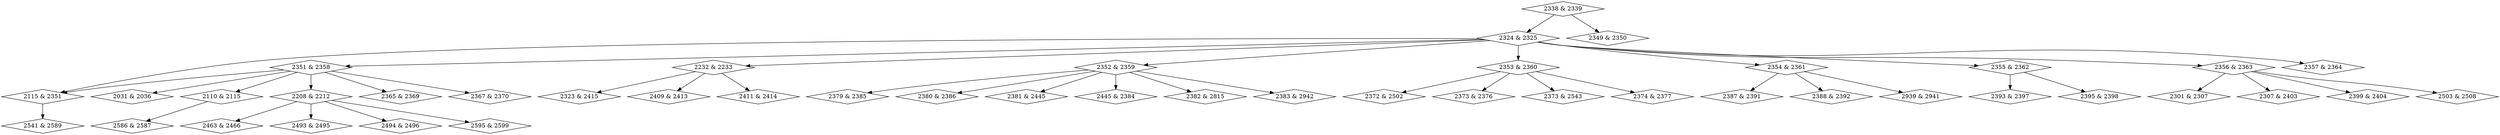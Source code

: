 digraph {
0 [label = "2031 & 2036", shape = diamond];
1 [label = "2110 & 2115", shape = diamond];
2 [label = "2115 & 2351", shape = diamond];
3 [label = "2351 & 2358", shape = diamond];
4 [label = "2208 & 2212", shape = diamond];
5 [label = "2232 & 2233", shape = diamond];
6 [label = "2301 & 2307", shape = diamond];
7 [label = "2307 & 2403", shape = diamond];
8 [label = "2323 & 2415", shape = diamond];
9 [label = "2324 & 2325", shape = diamond];
10 [label = "2338 & 2339", shape = diamond];
11 [label = "2349 & 2350", shape = diamond];
12 [label = "2352 & 2359", shape = diamond];
13 [label = "2353 & 2360", shape = diamond];
14 [label = "2354 & 2361", shape = diamond];
15 [label = "2355 & 2362", shape = diamond];
16 [label = "2356 & 2363", shape = diamond];
17 [label = "2357 & 2364", shape = diamond];
18 [label = "2365 & 2369", shape = diamond];
19 [label = "2367 & 2370", shape = diamond];
20 [label = "2372 & 2502", shape = diamond];
21 [label = "2373 & 2376", shape = diamond];
22 [label = "2373 & 2543", shape = diamond];
23 [label = "2374 & 2377", shape = diamond];
24 [label = "2379 & 2385", shape = diamond];
25 [label = "2380 & 2386", shape = diamond];
26 [label = "2381 & 2445", shape = diamond];
27 [label = "2445 & 2384", shape = diamond];
28 [label = "2382 & 2815", shape = diamond];
29 [label = "2383 & 2942", shape = diamond];
30 [label = "2387 & 2391", shape = diamond];
31 [label = "2388 & 2392", shape = diamond];
32 [label = "2393 & 2397", shape = diamond];
33 [label = "2395 & 2398", shape = diamond];
34 [label = "2399 & 2404", shape = diamond];
35 [label = "2409 & 2413", shape = diamond];
36 [label = "2411 & 2414", shape = diamond];
37 [label = "2463 & 2466", shape = diamond];
38 [label = "2493 & 2495", shape = diamond];
39 [label = "2494 & 2496", shape = diamond];
40 [label = "2503 & 2508", shape = diamond];
41 [label = "2541 & 2589", shape = diamond];
42 [label = "2586 & 2587", shape = diamond];
43 [label = "2595 & 2599", shape = diamond];
44 [label = "2939 & 2941", shape = diamond];
1->42;
2->41;
3->0;
3->1;
3->2;
3->4;
3->18;
3->19;
4->37;
4->38;
4->39;
4->43;
5->8;
5->35;
5->36;
9->2;
9->3;
9->5;
9->12;
9->13;
9->14;
9->15;
9->16;
9->17;
10->9;
10->11;
12->24;
12->25;
12->26;
12->27;
12->28;
12->29;
13->20;
13->21;
13->22;
13->23;
14->30;
14->31;
14->44;
15->32;
15->33;
16->6;
16->7;
16->34;
16->40;
}
